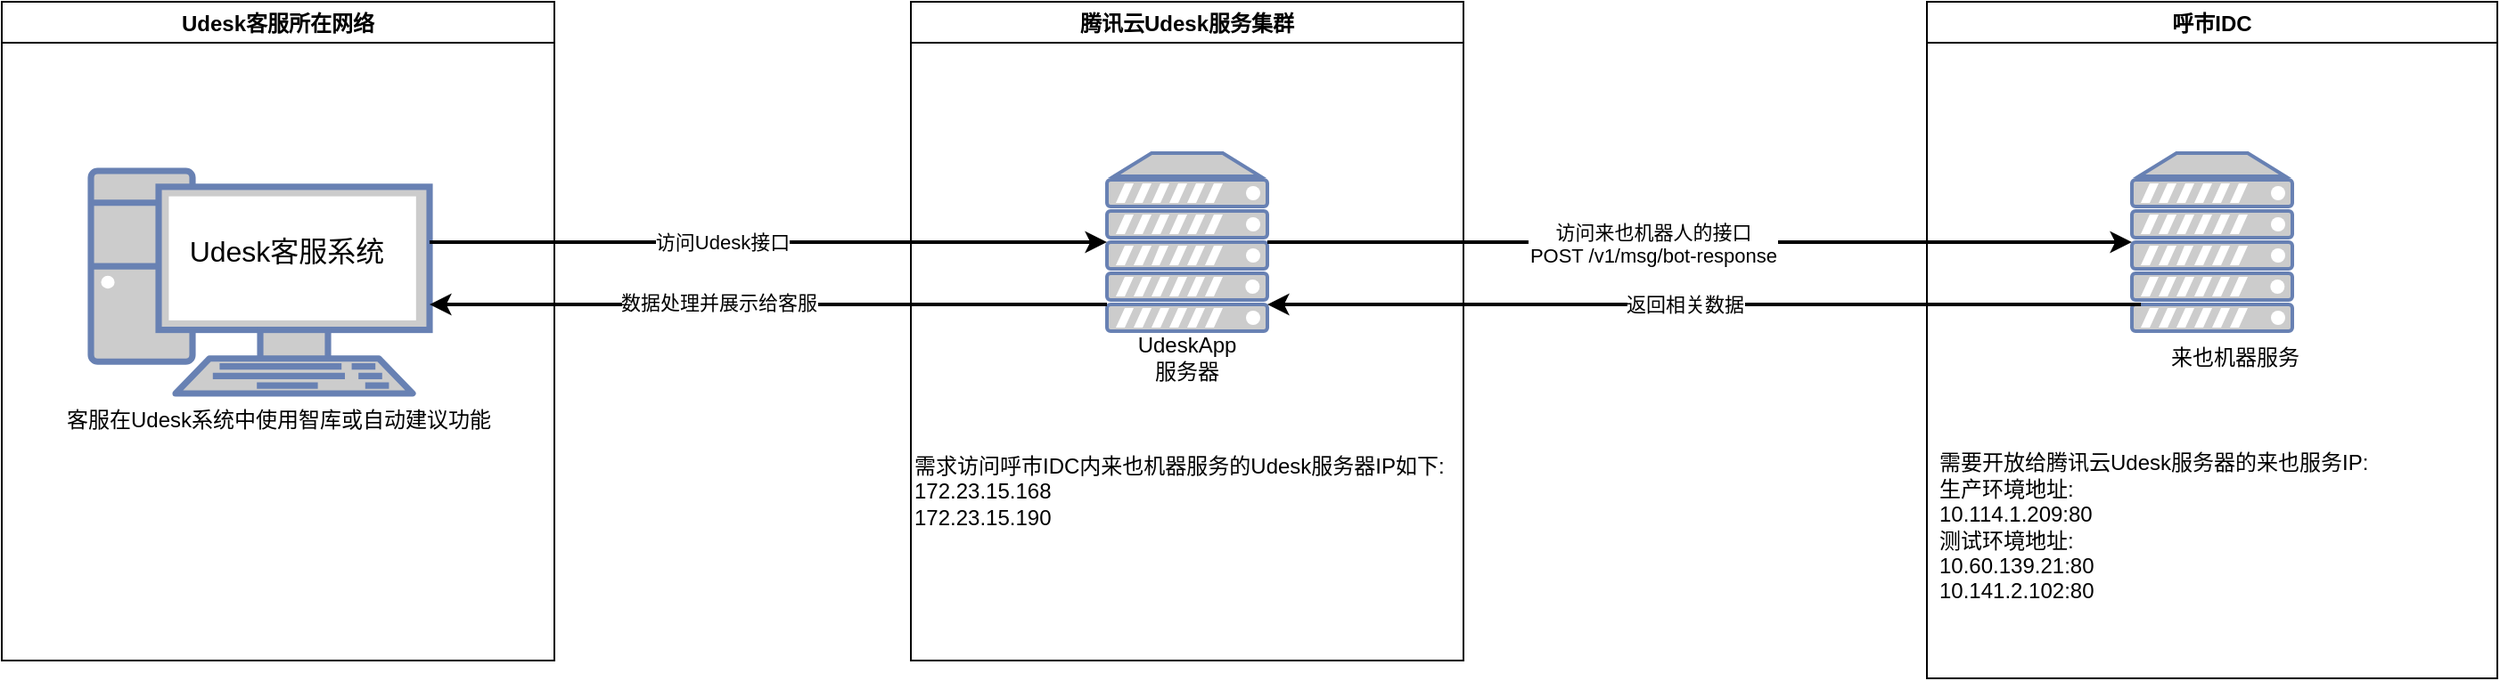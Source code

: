 <mxfile version="15.9.1" type="github">
  <diagram id="cGamF1gfhKxS1C0eZHP7" name="第 1 页">
    <mxGraphModel dx="2273" dy="904" grid="1" gridSize="10" guides="1" tooltips="1" connect="1" arrows="1" fold="1" page="1" pageScale="1" pageWidth="200" pageHeight="300" math="0" shadow="0">
      <root>
        <mxCell id="0" />
        <mxCell id="1" parent="0" />
        <mxCell id="gwvdaRx8yuAEXZ8qHjm_-1" value="腾讯云Udesk服务集群" style="swimlane;" parent="1" vertex="1">
          <mxGeometry x="-50" y="90" width="310" height="370" as="geometry" />
        </mxCell>
        <mxCell id="gwvdaRx8yuAEXZ8qHjm_-2" value="" style="fontColor=#0066CC;verticalAlign=top;verticalLabelPosition=bottom;labelPosition=center;align=center;html=1;outlineConnect=0;fillColor=#CCCCCC;strokeColor=#6881B3;gradientColor=none;gradientDirection=north;strokeWidth=2;shape=mxgraph.networks.server;" parent="gwvdaRx8yuAEXZ8qHjm_-1" vertex="1">
          <mxGeometry x="110" y="85" width="90" height="100" as="geometry" />
        </mxCell>
        <mxCell id="gwvdaRx8yuAEXZ8qHjm_-7" value="UdeskApp服务器" style="text;html=1;strokeColor=none;fillColor=none;align=center;verticalAlign=middle;whiteSpace=wrap;rounded=0;" parent="gwvdaRx8yuAEXZ8qHjm_-1" vertex="1">
          <mxGeometry x="125" y="185" width="60" height="30" as="geometry" />
        </mxCell>
        <mxCell id="gwvdaRx8yuAEXZ8qHjm_-14" value="需求访问呼市IDC内来也机器服务的Udesk服务器IP如下:&lt;br&gt;&lt;div&gt;172.23.15.168&lt;/div&gt;&lt;div&gt;172.23.15.190&lt;/div&gt;" style="text;html=1;strokeColor=none;fillColor=none;align=left;verticalAlign=middle;whiteSpace=wrap;rounded=0;" parent="gwvdaRx8yuAEXZ8qHjm_-1" vertex="1">
          <mxGeometry y="260" width="310" height="30" as="geometry" />
        </mxCell>
        <mxCell id="gwvdaRx8yuAEXZ8qHjm_-8" value="呼市IDC" style="swimlane;" parent="1" vertex="1">
          <mxGeometry x="520" y="90" width="320" height="380" as="geometry" />
        </mxCell>
        <mxCell id="gwvdaRx8yuAEXZ8qHjm_-9" value="" style="fontColor=#0066CC;verticalAlign=top;verticalLabelPosition=bottom;labelPosition=center;align=center;html=1;outlineConnect=0;fillColor=#CCCCCC;strokeColor=#6881B3;gradientColor=none;gradientDirection=north;strokeWidth=2;shape=mxgraph.networks.server;" parent="gwvdaRx8yuAEXZ8qHjm_-8" vertex="1">
          <mxGeometry x="115" y="85" width="90" height="100" as="geometry" />
        </mxCell>
        <mxCell id="gwvdaRx8yuAEXZ8qHjm_-11" value="来也机器服务" style="text;html=1;strokeColor=none;fillColor=none;align=center;verticalAlign=middle;whiteSpace=wrap;rounded=0;" parent="gwvdaRx8yuAEXZ8qHjm_-8" vertex="1">
          <mxGeometry x="133" y="185" width="80" height="30" as="geometry" />
        </mxCell>
        <mxCell id="gwvdaRx8yuAEXZ8qHjm_-15" value="需要开放给腾讯云Udesk服务器的来也服务IP:&lt;br&gt;&lt;div&gt;生产环境地址:&amp;nbsp;&lt;/div&gt;&lt;div&gt;10.114.1.209:80&lt;/div&gt;&lt;div&gt;测试环境地址:&lt;/div&gt;&lt;div&gt;10.60.139.21:80&lt;/div&gt;&lt;div&gt;10.141.2.102:80&lt;br&gt;&lt;/div&gt;" style="text;html=1;strokeColor=none;fillColor=none;align=left;verticalAlign=middle;whiteSpace=wrap;rounded=0;" parent="gwvdaRx8yuAEXZ8qHjm_-8" vertex="1">
          <mxGeometry x="5" y="250" width="310" height="90" as="geometry" />
        </mxCell>
        <mxCell id="gwvdaRx8yuAEXZ8qHjm_-12" style="edgeStyle=orthogonalEdgeStyle;rounded=0;orthogonalLoop=1;jettySize=auto;html=1;exitX=1;exitY=0.5;exitDx=0;exitDy=0;exitPerimeter=0;strokeWidth=2;" parent="1" source="gwvdaRx8yuAEXZ8qHjm_-2" target="gwvdaRx8yuAEXZ8qHjm_-9" edge="1">
          <mxGeometry relative="1" as="geometry" />
        </mxCell>
        <mxCell id="gwvdaRx8yuAEXZ8qHjm_-13" value="访问来也机器人的接口&#xa;POST /v1/msg/bot-response" style="edgeLabel;align=center;verticalAlign=middle;resizable=0;points=[];" parent="gwvdaRx8yuAEXZ8qHjm_-12" vertex="1" connectable="0">
          <mxGeometry x="-0.194" y="-3" relative="1" as="geometry">
            <mxPoint x="21" y="-3" as="offset" />
          </mxGeometry>
        </mxCell>
        <mxCell id="Frr9N8uV9oTHdkMgk4_b-2" value="Udesk客服所在网络" style="swimlane;" vertex="1" parent="1">
          <mxGeometry x="-560" y="90" width="310" height="370" as="geometry" />
        </mxCell>
        <mxCell id="Frr9N8uV9oTHdkMgk4_b-6" value="" style="fontColor=#0066CC;verticalAlign=top;verticalLabelPosition=bottom;labelPosition=center;align=center;html=1;outlineConnect=0;fillColor=#CCCCCC;strokeColor=#6881B3;gradientColor=none;gradientDirection=north;strokeWidth=2;shape=mxgraph.networks.pc;" vertex="1" parent="Frr9N8uV9oTHdkMgk4_b-2">
          <mxGeometry x="50" y="95" width="190" height="125" as="geometry" />
        </mxCell>
        <mxCell id="Frr9N8uV9oTHdkMgk4_b-9" value="客服在Udesk系统中使用智库或自动建议功能" style="text;html=1;strokeColor=none;fillColor=none;align=center;verticalAlign=middle;whiteSpace=wrap;rounded=0;" vertex="1" parent="Frr9N8uV9oTHdkMgk4_b-2">
          <mxGeometry x="27.5" y="230" width="255" height="10" as="geometry" />
        </mxCell>
        <mxCell id="Frr9N8uV9oTHdkMgk4_b-14" value="Udesk客服系统" style="text;html=1;strokeColor=none;fillColor=none;align=center;verticalAlign=middle;whiteSpace=wrap;rounded=0;fontSize=16;" vertex="1" parent="Frr9N8uV9oTHdkMgk4_b-2">
          <mxGeometry x="100" y="130" width="120" height="20" as="geometry" />
        </mxCell>
        <mxCell id="Frr9N8uV9oTHdkMgk4_b-7" value="" style="endArrow=classic;html=1;rounded=0;entryX=0;entryY=0.5;entryDx=0;entryDy=0;entryPerimeter=0;strokeWidth=2;exitX=1;exitY=0.32;exitDx=0;exitDy=0;exitPerimeter=0;" edge="1" parent="1" source="Frr9N8uV9oTHdkMgk4_b-6" target="gwvdaRx8yuAEXZ8qHjm_-2">
          <mxGeometry width="50" height="50" relative="1" as="geometry">
            <mxPoint x="-290" y="225" as="sourcePoint" />
            <mxPoint x="-300" y="490" as="targetPoint" />
          </mxGeometry>
        </mxCell>
        <mxCell id="Frr9N8uV9oTHdkMgk4_b-8" value="访问Udesk接口" style="edgeLabel;html=1;align=center;verticalAlign=middle;resizable=0;points=[];" vertex="1" connectable="0" parent="Frr9N8uV9oTHdkMgk4_b-7">
          <mxGeometry x="-0.116" y="-4" relative="1" as="geometry">
            <mxPoint x="-4" y="-4" as="offset" />
          </mxGeometry>
        </mxCell>
        <mxCell id="Frr9N8uV9oTHdkMgk4_b-10" value="" style="endArrow=classic;html=1;rounded=0;strokeWidth=2;exitX=0.056;exitY=0.85;exitDx=0;exitDy=0;exitPerimeter=0;entryX=1;entryY=0.85;entryDx=0;entryDy=0;entryPerimeter=0;" edge="1" parent="1" source="gwvdaRx8yuAEXZ8qHjm_-9" target="gwvdaRx8yuAEXZ8qHjm_-2">
          <mxGeometry width="50" height="50" relative="1" as="geometry">
            <mxPoint x="-110" y="580" as="sourcePoint" />
            <mxPoint x="-60" y="530" as="targetPoint" />
          </mxGeometry>
        </mxCell>
        <mxCell id="Frr9N8uV9oTHdkMgk4_b-11" value="返回相关数据" style="edgeLabel;html=1;align=center;verticalAlign=middle;resizable=0;points=[];" vertex="1" connectable="0" parent="Frr9N8uV9oTHdkMgk4_b-10">
          <mxGeometry x="0.047" relative="1" as="geometry">
            <mxPoint as="offset" />
          </mxGeometry>
        </mxCell>
        <mxCell id="Frr9N8uV9oTHdkMgk4_b-12" value="" style="endArrow=classic;html=1;rounded=0;strokeWidth=2;exitX=0;exitY=0.85;exitDx=0;exitDy=0;exitPerimeter=0;entryX=1;entryY=0.6;entryDx=0;entryDy=0;entryPerimeter=0;" edge="1" parent="1" source="gwvdaRx8yuAEXZ8qHjm_-2" target="Frr9N8uV9oTHdkMgk4_b-6">
          <mxGeometry width="50" height="50" relative="1" as="geometry">
            <mxPoint x="-210" y="590" as="sourcePoint" />
            <mxPoint x="-280" y="280" as="targetPoint" />
          </mxGeometry>
        </mxCell>
        <mxCell id="Frr9N8uV9oTHdkMgk4_b-13" value="数据处理并展示给客服" style="edgeLabel;html=1;align=center;verticalAlign=middle;resizable=0;points=[];" vertex="1" connectable="0" parent="Frr9N8uV9oTHdkMgk4_b-12">
          <mxGeometry x="0.149" y="-1" relative="1" as="geometry">
            <mxPoint as="offset" />
          </mxGeometry>
        </mxCell>
      </root>
    </mxGraphModel>
  </diagram>
</mxfile>
